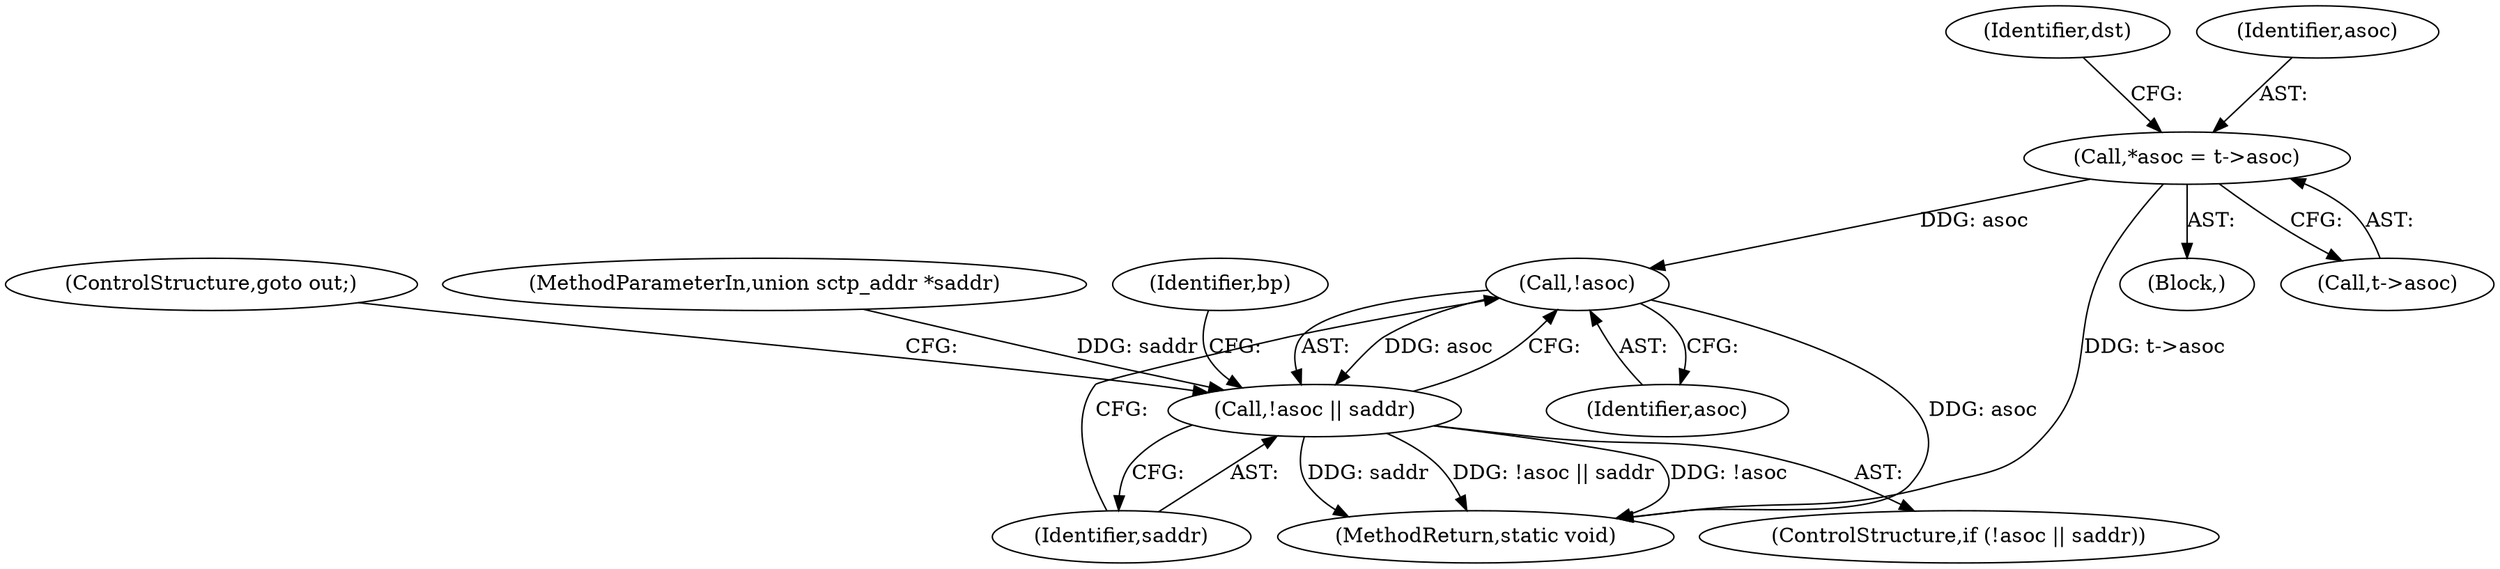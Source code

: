 digraph "0_linux_95ee62083cb6453e056562d91f597552021e6ae7@pointer" {
"1000112" [label="(Call,*asoc = t->asoc)"];
"1000270" [label="(Call,!asoc)"];
"1000269" [label="(Call,!asoc || saddr)"];
"1000268" [label="(ControlStructure,if (!asoc || saddr))"];
"1000119" [label="(Identifier,dst)"];
"1000271" [label="(Identifier,asoc)"];
"1000491" [label="(MethodReturn,static void)"];
"1000110" [label="(Block,)"];
"1000270" [label="(Call,!asoc)"];
"1000269" [label="(Call,!asoc || saddr)"];
"1000272" [label="(Identifier,saddr)"];
"1000273" [label="(ControlStructure,goto out;)"];
"1000107" [label="(MethodParameterIn,union sctp_addr *saddr)"];
"1000113" [label="(Identifier,asoc)"];
"1000275" [label="(Identifier,bp)"];
"1000112" [label="(Call,*asoc = t->asoc)"];
"1000114" [label="(Call,t->asoc)"];
"1000112" -> "1000110"  [label="AST: "];
"1000112" -> "1000114"  [label="CFG: "];
"1000113" -> "1000112"  [label="AST: "];
"1000114" -> "1000112"  [label="AST: "];
"1000119" -> "1000112"  [label="CFG: "];
"1000112" -> "1000491"  [label="DDG: t->asoc"];
"1000112" -> "1000270"  [label="DDG: asoc"];
"1000270" -> "1000269"  [label="AST: "];
"1000270" -> "1000271"  [label="CFG: "];
"1000271" -> "1000270"  [label="AST: "];
"1000272" -> "1000270"  [label="CFG: "];
"1000269" -> "1000270"  [label="CFG: "];
"1000270" -> "1000491"  [label="DDG: asoc"];
"1000270" -> "1000269"  [label="DDG: asoc"];
"1000269" -> "1000268"  [label="AST: "];
"1000269" -> "1000272"  [label="CFG: "];
"1000272" -> "1000269"  [label="AST: "];
"1000273" -> "1000269"  [label="CFG: "];
"1000275" -> "1000269"  [label="CFG: "];
"1000269" -> "1000491"  [label="DDG: !asoc || saddr"];
"1000269" -> "1000491"  [label="DDG: !asoc"];
"1000269" -> "1000491"  [label="DDG: saddr"];
"1000107" -> "1000269"  [label="DDG: saddr"];
}
